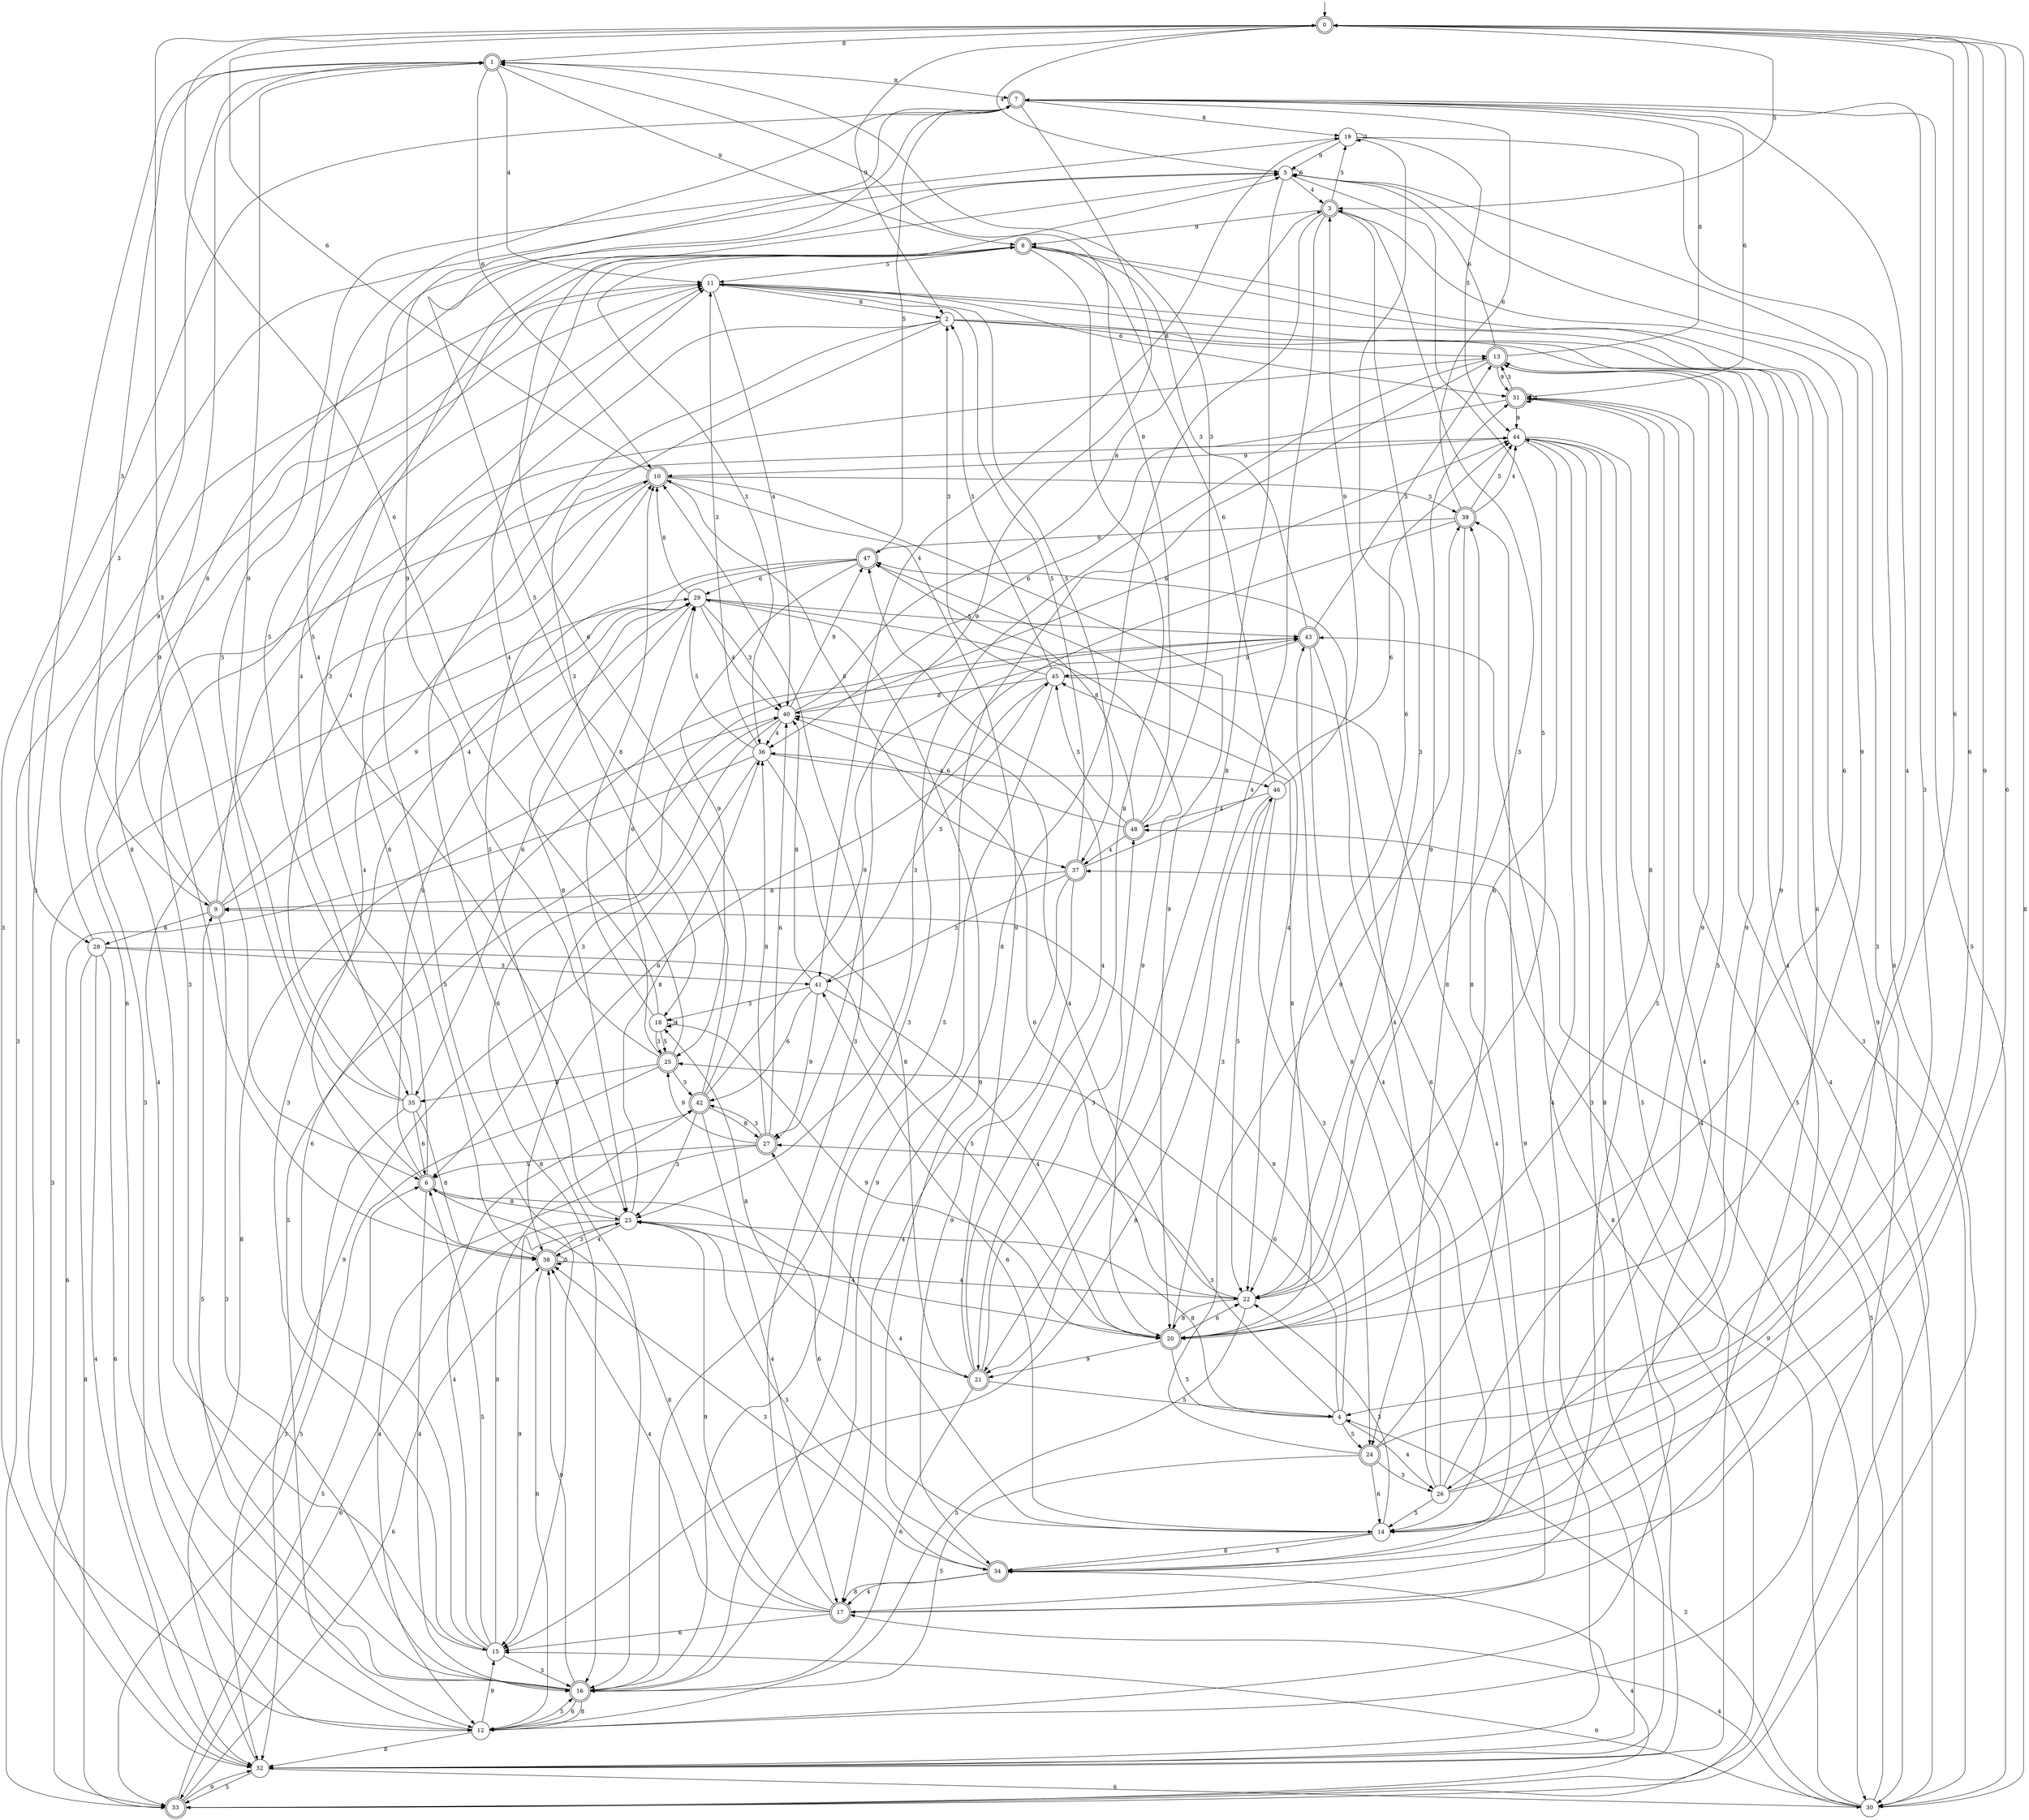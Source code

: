 digraph g {

	s0 [shape="doublecircle" label="0"];
	s1 [shape="doublecircle" label="1"];
	s2 [shape="circle" label="2"];
	s3 [shape="doublecircle" label="3"];
	s4 [shape="circle" label="4"];
	s5 [shape="circle" label="5"];
	s6 [shape="doublecircle" label="6"];
	s7 [shape="doublecircle" label="7"];
	s8 [shape="doublecircle" label="8"];
	s9 [shape="doublecircle" label="9"];
	s10 [shape="doublecircle" label="10"];
	s11 [shape="circle" label="11"];
	s12 [shape="circle" label="12"];
	s13 [shape="doublecircle" label="13"];
	s14 [shape="circle" label="14"];
	s15 [shape="circle" label="15"];
	s16 [shape="doublecircle" label="16"];
	s17 [shape="doublecircle" label="17"];
	s18 [shape="circle" label="18"];
	s19 [shape="circle" label="19"];
	s20 [shape="doublecircle" label="20"];
	s21 [shape="doublecircle" label="21"];
	s22 [shape="circle" label="22"];
	s23 [shape="circle" label="23"];
	s24 [shape="doublecircle" label="24"];
	s25 [shape="doublecircle" label="25"];
	s26 [shape="circle" label="26"];
	s27 [shape="doublecircle" label="27"];
	s28 [shape="circle" label="28"];
	s29 [shape="circle" label="29"];
	s30 [shape="circle" label="30"];
	s31 [shape="doublecircle" label="31"];
	s32 [shape="circle" label="32"];
	s33 [shape="doublecircle" label="33"];
	s34 [shape="doublecircle" label="34"];
	s35 [shape="circle" label="35"];
	s36 [shape="circle" label="36"];
	s37 [shape="doublecircle" label="37"];
	s38 [shape="doublecircle" label="38"];
	s39 [shape="doublecircle" label="39"];
	s40 [shape="circle" label="40"];
	s41 [shape="circle" label="41"];
	s42 [shape="doublecircle" label="42"];
	s43 [shape="doublecircle" label="43"];
	s44 [shape="circle" label="44"];
	s45 [shape="circle" label="45"];
	s46 [shape="circle" label="46"];
	s47 [shape="doublecircle" label="47"];
	s48 [shape="doublecircle" label="48"];
	s0 -> s1 [label="8"];
	s0 -> s2 [label="9"];
	s0 -> s3 [label="5"];
	s0 -> s4 [label="6"];
	s0 -> s5 [label="4"];
	s0 -> s6 [label="3"];
	s1 -> s7 [label="8"];
	s1 -> s8 [label="9"];
	s1 -> s9 [label="5"];
	s1 -> s10 [label="6"];
	s1 -> s11 [label="4"];
	s1 -> s12 [label="3"];
	s2 -> s13 [label="8"];
	s2 -> s14 [label="9"];
	s2 -> s15 [label="5"];
	s2 -> s16 [label="6"];
	s2 -> s17 [label="4"];
	s2 -> s18 [label="3"];
	s3 -> s16 [label="8"];
	s3 -> s8 [label="9"];
	s3 -> s19 [label="5"];
	s3 -> s20 [label="6"];
	s3 -> s21 [label="4"];
	s3 -> s22 [label="3"];
	s4 -> s23 [label="8"];
	s4 -> s9 [label="9"];
	s4 -> s24 [label="5"];
	s4 -> s25 [label="6"];
	s4 -> s26 [label="4"];
	s4 -> s27 [label="3"];
	s5 -> s21 [label="8"];
	s5 -> s20 [label="9"];
	s5 -> s22 [label="5"];
	s5 -> s5 [label="6"];
	s5 -> s3 [label="4"];
	s5 -> s28 [label="3"];
	s6 -> s23 [label="8"];
	s6 -> s29 [label="9"];
	s6 -> s19 [label="5"];
	s6 -> s14 [label="6"];
	s6 -> s16 [label="4"];
	s6 -> s5 [label="3"];
	s7 -> s19 [label="8"];
	s7 -> s27 [label="9"];
	s7 -> s30 [label="5"];
	s7 -> s31 [label="6"];
	s7 -> s23 [label="4"];
	s7 -> s32 [label="3"];
	s8 -> s21 [label="8"];
	s8 -> s33 [label="9"];
	s8 -> s11 [label="5"];
	s8 -> s34 [label="6"];
	s8 -> s35 [label="4"];
	s8 -> s36 [label="3"];
	s9 -> s8 [label="8"];
	s9 -> s29 [label="9"];
	s9 -> s13 [label="5"];
	s9 -> s28 [label="6"];
	s9 -> s29 [label="4"];
	s9 -> s16 [label="3"];
	s10 -> s37 [label="8"];
	s10 -> s20 [label="9"];
	s10 -> s12 [label="5"];
	s10 -> s0 [label="6"];
	s10 -> s38 [label="4"];
	s10 -> s39 [label="3"];
	s11 -> s2 [label="8"];
	s11 -> s26 [label="9"];
	s11 -> s37 [label="5"];
	s11 -> s31 [label="6"];
	s11 -> s40 [label="4"];
	s11 -> s30 [label="3"];
	s12 -> s32 [label="8"];
	s12 -> s15 [label="9"];
	s12 -> s16 [label="5"];
	s12 -> s11 [label="6"];
	s12 -> s31 [label="4"];
	s12 -> s5 [label="3"];
	s13 -> s7 [label="8"];
	s13 -> s31 [label="9"];
	s13 -> s16 [label="5"];
	s13 -> s5 [label="6"];
	s13 -> s30 [label="4"];
	s13 -> s16 [label="3"];
	s14 -> s34 [label="8"];
	s14 -> s0 [label="9"];
	s14 -> s34 [label="5"];
	s14 -> s41 [label="6"];
	s14 -> s27 [label="4"];
	s14 -> s22 [label="3"];
	s15 -> s1 [label="8"];
	s15 -> s42 [label="9"];
	s15 -> s6 [label="5"];
	s15 -> s43 [label="6"];
	s15 -> s42 [label="4"];
	s15 -> s16 [label="3"];
	s16 -> s12 [label="8"];
	s16 -> s38 [label="9"];
	s16 -> s9 [label="5"];
	s16 -> s12 [label="6"];
	s16 -> s10 [label="4"];
	s16 -> s11 [label="3"];
	s17 -> s6 [label="8"];
	s17 -> s23 [label="9"];
	s17 -> s31 [label="5"];
	s17 -> s15 [label="6"];
	s17 -> s38 [label="4"];
	s17 -> s10 [label="3"];
	s18 -> s10 [label="8"];
	s18 -> s20 [label="9"];
	s18 -> s25 [label="5"];
	s18 -> s0 [label="6"];
	s18 -> s18 [label="4"];
	s18 -> s25 [label="3"];
	s19 -> s33 [label="8"];
	s19 -> s5 [label="9"];
	s19 -> s44 [label="5"];
	s19 -> s22 [label="6"];
	s19 -> s41 [label="4"];
	s19 -> s19 [label="3"];
	s20 -> s45 [label="8"];
	s20 -> s21 [label="9"];
	s20 -> s4 [label="5"];
	s20 -> s22 [label="6"];
	s20 -> s23 [label="4"];
	s20 -> s46 [label="3"];
	s21 -> s18 [label="8"];
	s21 -> s10 [label="9"];
	s21 -> s4 [label="5"];
	s21 -> s16 [label="6"];
	s21 -> s47 [label="4"];
	s21 -> s48 [label="3"];
	s22 -> s20 [label="8"];
	s22 -> s31 [label="9"];
	s22 -> s12 [label="5"];
	s22 -> s36 [label="6"];
	s22 -> s40 [label="4"];
	s22 -> s3 [label="3"];
	s23 -> s36 [label="8"];
	s23 -> s15 [label="9"];
	s23 -> s10 [label="5"];
	s23 -> s33 [label="6"];
	s23 -> s38 [label="4"];
	s23 -> s34 [label="3"];
	s24 -> s39 [label="8"];
	s24 -> s39 [label="9"];
	s24 -> s16 [label="5"];
	s24 -> s14 [label="6"];
	s24 -> s7 [label="4"];
	s24 -> s26 [label="3"];
	s25 -> s35 [label="8"];
	s25 -> s7 [label="9"];
	s25 -> s33 [label="5"];
	s25 -> s29 [label="6"];
	s25 -> s8 [label="4"];
	s25 -> s42 [label="3"];
	s26 -> s43 [label="8"];
	s26 -> s13 [label="9"];
	s26 -> s14 [label="5"];
	s26 -> s0 [label="6"];
	s26 -> s47 [label="4"];
	s26 -> s7 [label="3"];
	s27 -> s36 [label="8"];
	s27 -> s25 [label="9"];
	s27 -> s6 [label="5"];
	s27 -> s40 [label="6"];
	s27 -> s12 [label="4"];
	s27 -> s42 [label="3"];
	s28 -> s33 [label="8"];
	s28 -> s11 [label="9"];
	s28 -> s20 [label="5"];
	s28 -> s32 [label="6"];
	s28 -> s32 [label="4"];
	s28 -> s41 [label="3"];
	s29 -> s10 [label="8"];
	s29 -> s20 [label="9"];
	s29 -> s43 [label="5"];
	s29 -> s35 [label="6"];
	s29 -> s40 [label="4"];
	s29 -> s40 [label="3"];
	s30 -> s0 [label="8"];
	s30 -> s37 [label="9"];
	s30 -> s48 [label="5"];
	s30 -> s15 [label="6"];
	s30 -> s17 [label="4"];
	s30 -> s4 [label="3"];
	s31 -> s20 [label="8"];
	s31 -> s44 [label="9"];
	s31 -> s30 [label="5"];
	s31 -> s36 [label="6"];
	s31 -> s31 [label="4"];
	s31 -> s13 [label="3"];
	s32 -> s40 [label="8"];
	s32 -> s39 [label="9"];
	s32 -> s33 [label="5"];
	s32 -> s30 [label="6"];
	s32 -> s44 [label="4"];
	s32 -> s29 [label="3"];
	s33 -> s43 [label="8"];
	s33 -> s32 [label="9"];
	s33 -> s6 [label="5"];
	s33 -> s38 [label="6"];
	s33 -> s34 [label="4"];
	s33 -> s11 [label="3"];
	s34 -> s17 [label="8"];
	s34 -> s29 [label="9"];
	s34 -> s13 [label="5"];
	s34 -> s0 [label="6"];
	s34 -> s17 [label="4"];
	s34 -> s38 [label="3"];
	s35 -> s38 [label="8"];
	s35 -> s1 [label="9"];
	s35 -> s5 [label="5"];
	s35 -> s6 [label="6"];
	s35 -> s11 [label="4"];
	s35 -> s32 [label="3"];
	s36 -> s21 [label="8"];
	s36 -> s32 [label="9"];
	s36 -> s29 [label="5"];
	s36 -> s33 [label="6"];
	s36 -> s46 [label="4"];
	s36 -> s11 [label="3"];
	s37 -> s9 [label="8"];
	s37 -> s34 [label="9"];
	s37 -> s11 [label="5"];
	s37 -> s44 [label="6"];
	s37 -> s17 [label="4"];
	s37 -> s41 [label="3"];
	s38 -> s44 [label="8"];
	s38 -> s1 [label="9"];
	s38 -> s38 [label="5"];
	s38 -> s12 [label="6"];
	s38 -> s22 [label="4"];
	s38 -> s23 [label="3"];
	s39 -> s24 [label="8"];
	s39 -> s47 [label="9"];
	s39 -> s44 [label="5"];
	s39 -> s7 [label="6"];
	s39 -> s44 [label="4"];
	s39 -> s23 [label="3"];
	s40 -> s3 [label="8"];
	s40 -> s47 [label="9"];
	s40 -> s12 [label="5"];
	s40 -> s44 [label="6"];
	s40 -> s36 [label="4"];
	s40 -> s6 [label="3"];
	s41 -> s40 [label="8"];
	s41 -> s27 [label="9"];
	s41 -> s45 [label="5"];
	s41 -> s42 [label="6"];
	s41 -> s20 [label="4"];
	s41 -> s18 [label="3"];
	s42 -> s27 [label="8"];
	s42 -> s43 [label="9"];
	s42 -> s7 [label="5"];
	s42 -> s5 [label="6"];
	s42 -> s17 [label="4"];
	s42 -> s23 [label="3"];
	s43 -> s16 [label="8"];
	s43 -> s45 [label="9"];
	s43 -> s13 [label="5"];
	s43 -> s14 [label="6"];
	s43 -> s14 [label="4"];
	s43 -> s8 [label="3"];
	s44 -> s32 [label="8"];
	s44 -> s10 [label="9"];
	s44 -> s32 [label="5"];
	s44 -> s20 [label="6"];
	s44 -> s30 [label="4"];
	s44 -> s32 [label="3"];
	s45 -> s40 [label="8"];
	s45 -> s16 [label="9"];
	s45 -> s2 [label="5"];
	s45 -> s38 [label="6"];
	s45 -> s17 [label="4"];
	s45 -> s2 [label="3"];
	s46 -> s15 [label="8"];
	s46 -> s3 [label="9"];
	s46 -> s22 [label="5"];
	s46 -> s8 [label="6"];
	s46 -> s48 [label="4"];
	s46 -> s24 [label="3"];
	s47 -> s23 [label="8"];
	s47 -> s25 [label="9"];
	s47 -> s7 [label="5"];
	s47 -> s29 [label="6"];
	s47 -> s22 [label="4"];
	s47 -> s15 [label="3"];
	s48 -> s47 [label="8"];
	s48 -> s1 [label="9"];
	s48 -> s45 [label="5"];
	s48 -> s40 [label="6"];
	s48 -> s37 [label="4"];
	s48 -> s1 [label="3"];

__start0 [label="" shape="none" width="0" height="0"];
__start0 -> s0;

}
